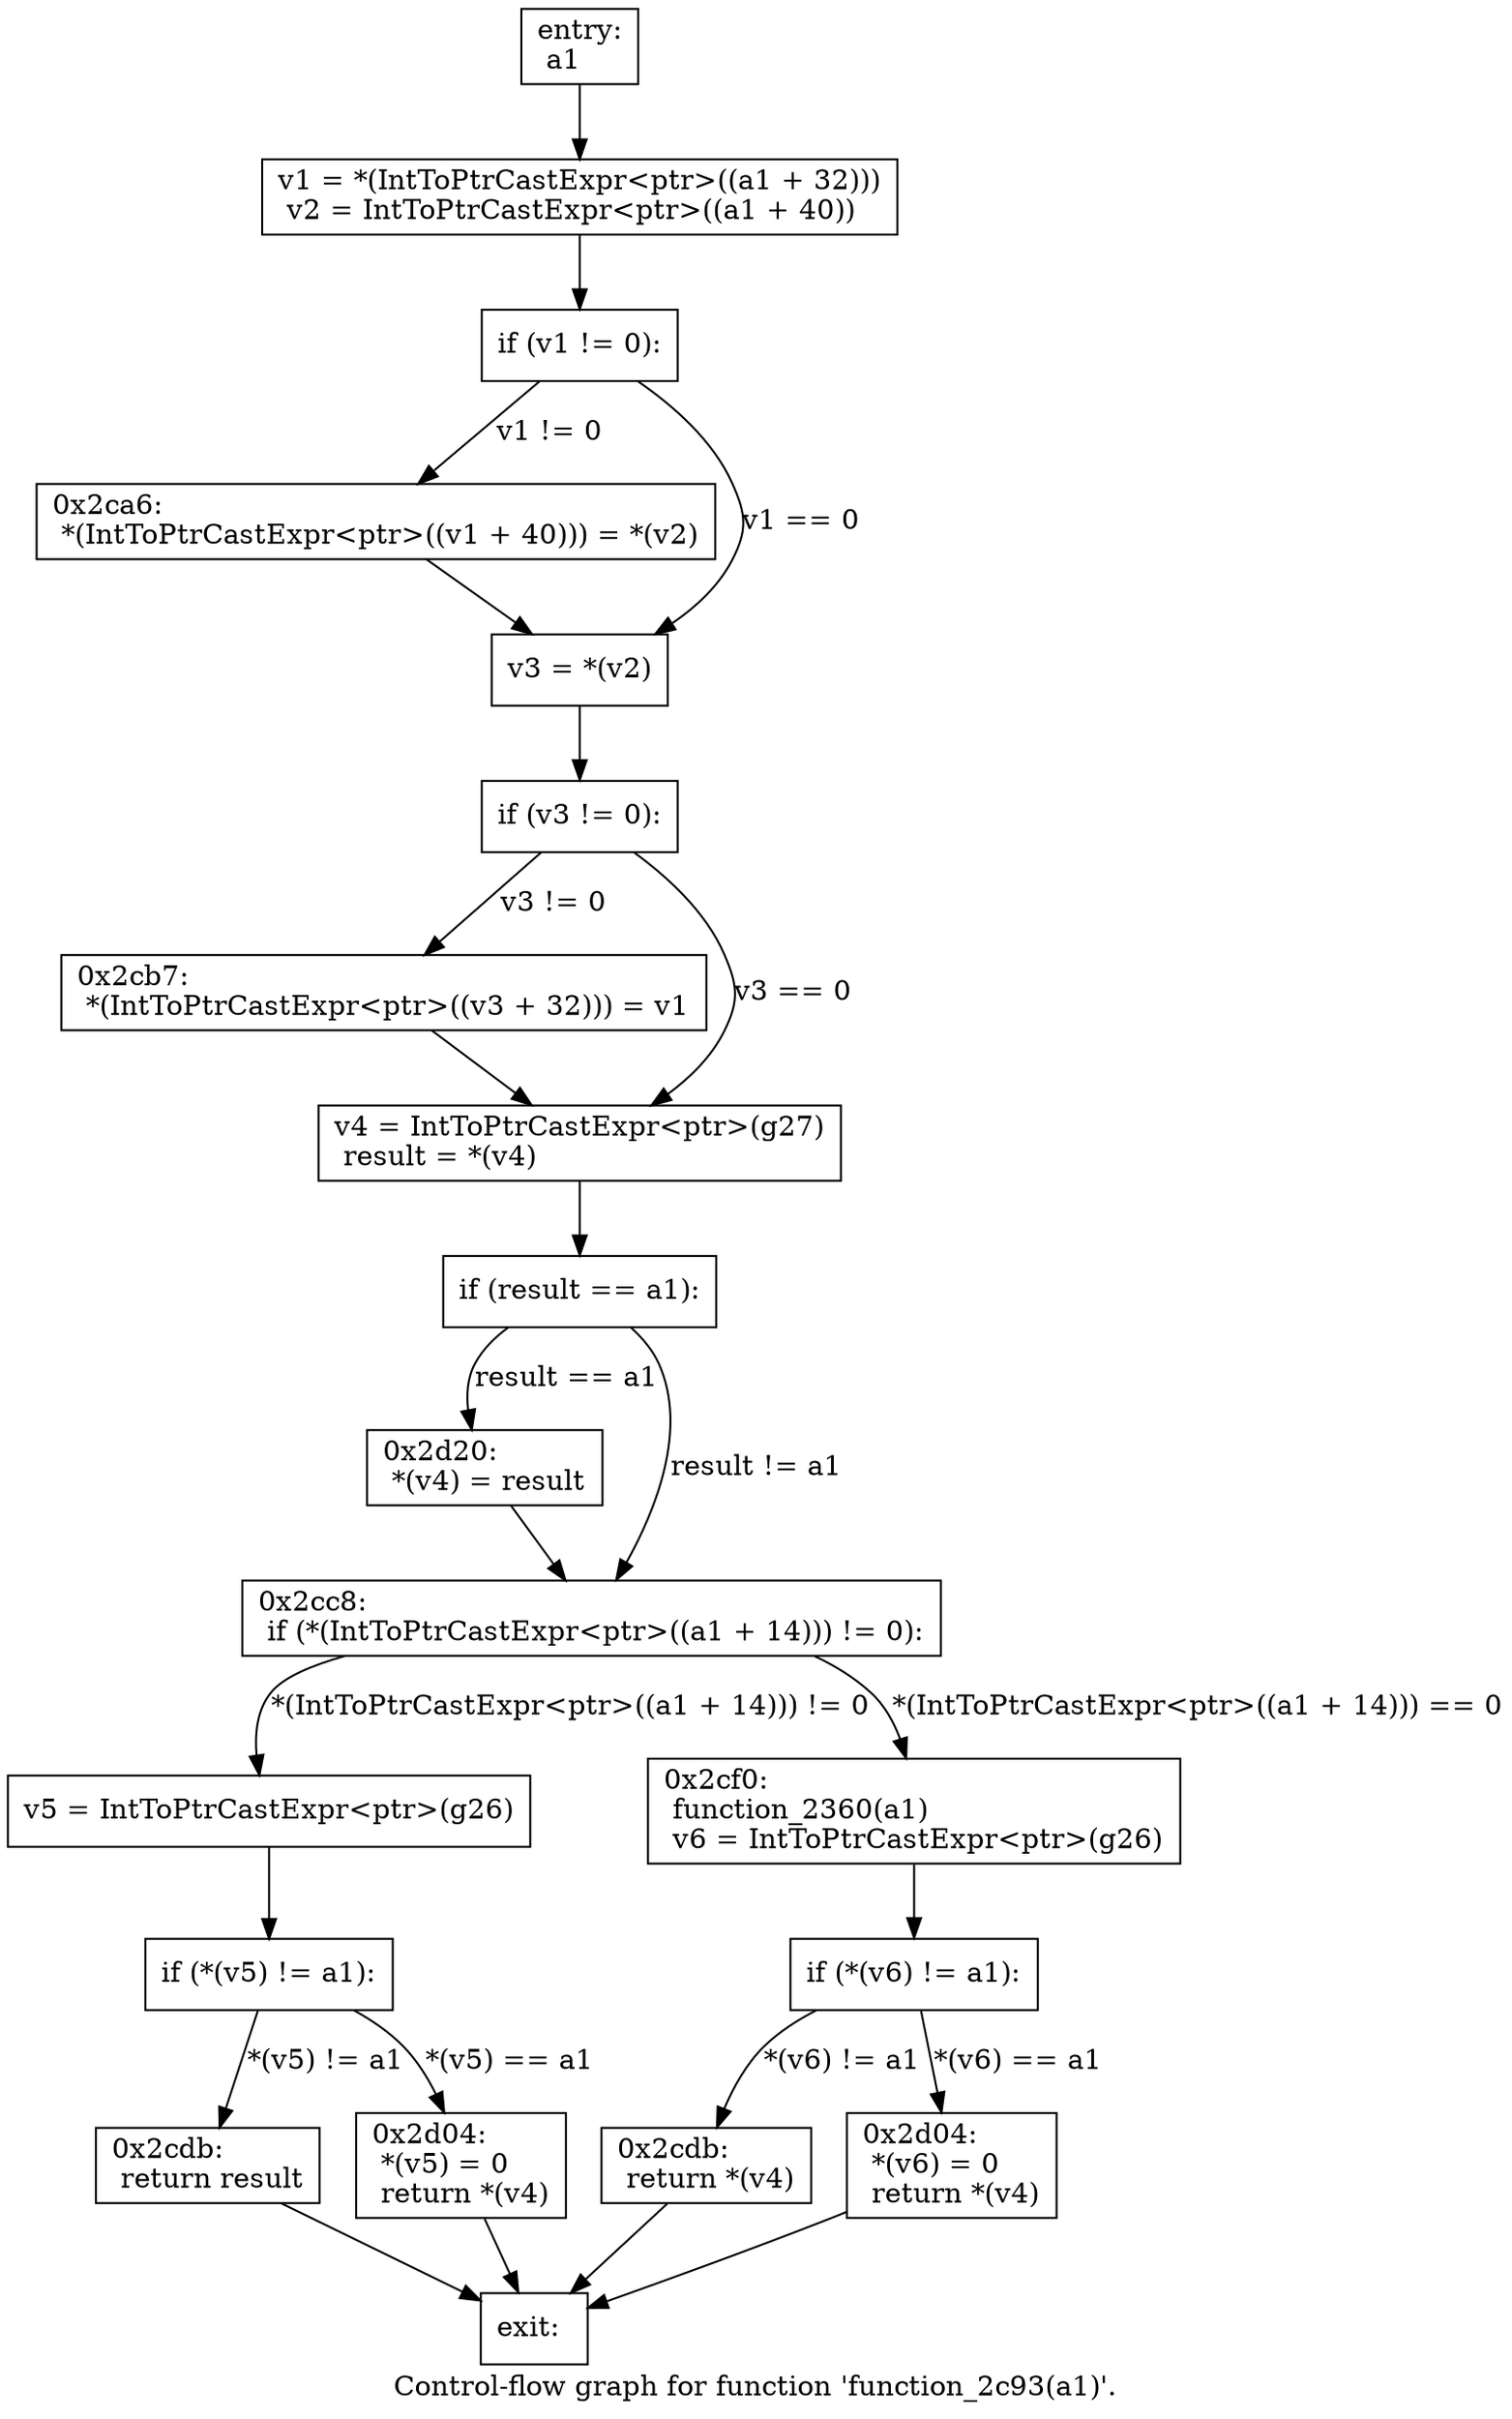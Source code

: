 digraph "Control-flow graph for function 'function_2c93(a1)'." {
  label="Control-flow graph for function 'function_2c93(a1)'.";
  node [shape=record];

  Node07717E88 [label="{entry:\l  a1\l}"];
  Node07717E88 -> Node07718038;
  Node07718038 [label="{  v1 = *(IntToPtrCastExpr\<ptr\>((a1 + 32)))\l  v2 = IntToPtrCastExpr\<ptr\>((a1 + 40))\l}"];
  Node07718038 -> Node07717ED0;
  Node07717ED0 [label="{  if (v1 != 0):\l}"];
  Node07717ED0 -> Node07718350 [label="v1 != 0"];
  Node07717ED0 -> Node07717F60 [label="v1 == 0"];
  Node07718350 [label="{0x2ca6:\l  *(IntToPtrCastExpr\<ptr\>((v1 + 40))) = *(v2)\l}"];
  Node07718350 -> Node07717F60;
  Node07717F60 [label="{  v3 = *(v2)\l}"];
  Node07717F60 -> Node07718110;
  Node07718110 [label="{  if (v3 != 0):\l}"];
  Node07718110 -> Node07718398 [label="v3 != 0"];
  Node07718110 -> Node077182C0 [label="v3 == 0"];
  Node07718398 [label="{0x2cb7:\l  *(IntToPtrCastExpr\<ptr\>((v3 + 32))) = v1\l}"];
  Node07718398 -> Node077182C0;
  Node077182C0 [label="{  v4 = IntToPtrCastExpr\<ptr\>(g27)\l  result = *(v4)\l}"];
  Node077182C0 -> Node07718308;
  Node07718308 [label="{  if (result == a1):\l}"];
  Node07718308 -> Node077180C8 [label="result == a1"];
  Node07718308 -> Node077181E8 [label="result != a1"];
  Node077180C8 [label="{0x2d20:\l  *(v4) = result\l}"];
  Node077180C8 -> Node077181E8;
  Node077181E8 [label="{0x2cc8:\l  if (*(IntToPtrCastExpr\<ptr\>((a1 + 14))) != 0):\l}"];
  Node077181E8 -> Node077181A0 [label="*(IntToPtrCastExpr\<ptr\>((a1 + 14))) != 0"];
  Node077181E8 -> Node07718158 [label="*(IntToPtrCastExpr\<ptr\>((a1 + 14))) == 0"];
  Node077181A0 [label="{  v5 = IntToPtrCastExpr\<ptr\>(g26)\l}"];
  Node077181A0 -> Node077183E0;
  Node07718158 [label="{0x2cf0:\l  function_2360(a1)\l  v6 = IntToPtrCastExpr\<ptr\>(g26)\l}"];
  Node07718158 -> Node07717FF0;
  Node077183E0 [label="{  if (*(v5) != a1):\l}"];
  Node077183E0 -> Node07718A10 [label="*(v5) != a1"];
  Node077183E0 -> Node077184B8 [label="*(v5) == a1"];
  Node07717FF0 [label="{  if (*(v6) != a1):\l}"];
  Node07717FF0 -> Node07718500 [label="*(v6) != a1"];
  Node07717FF0 -> Node077185D8 [label="*(v6) == a1"];
  Node07718A10 [label="{0x2cdb:\l  return result\l}"];
  Node07718A10 -> Node07717F18;
  Node077184B8 [label="{0x2d04:\l  *(v5) = 0\l  return *(v4)\l}"];
  Node077184B8 -> Node07717F18;
  Node07718500 [label="{0x2cdb:\l  return *(v4)\l}"];
  Node07718500 -> Node07717F18;
  Node077185D8 [label="{0x2d04:\l  *(v6) = 0\l  return *(v4)\l}"];
  Node077185D8 -> Node07717F18;
  Node07717F18 [label="{exit:\l}"];

}
